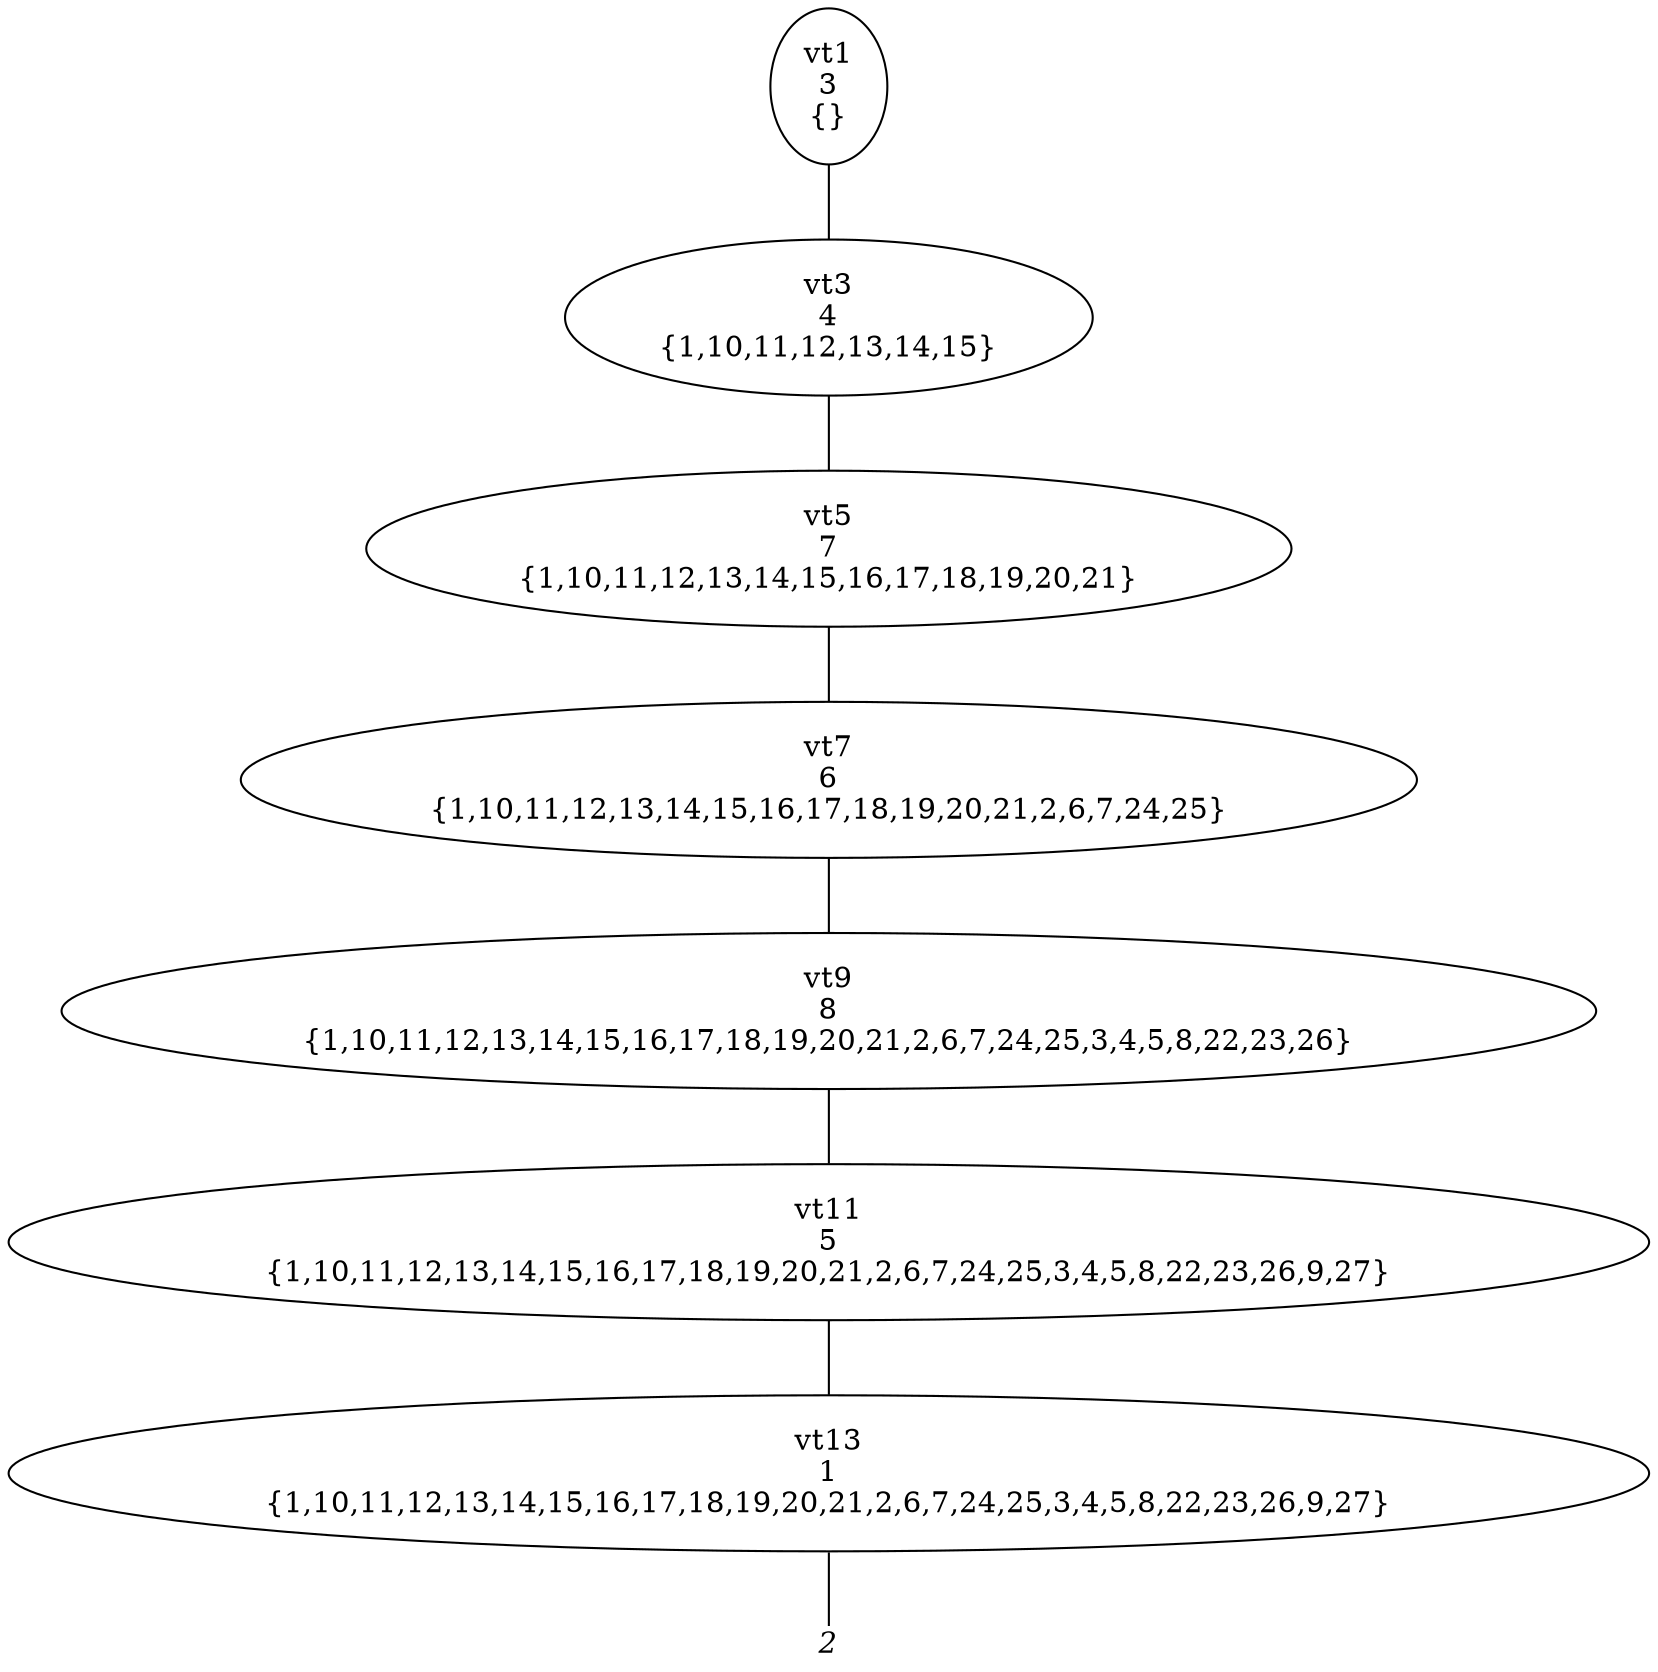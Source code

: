 
digraph vtree {

overlap=false

n1 [label="vt1
3
{}",shape="ellipse"]; 
n3 [label="vt3
4
{1,10,11,12,13,14,15}",shape="ellipse"]; 
n5 [label="vt5
7
{1,10,11,12,13,14,15,16,17,18,19,20,21}",shape="ellipse"]; 
n7 [label="vt7
6
{1,10,11,12,13,14,15,16,17,18,19,20,21,2,6,7,24,25}",shape="ellipse"]; 
n9 [label="vt9
8
{1,10,11,12,13,14,15,16,17,18,19,20,21,2,6,7,24,25,3,4,5,8,22,23,26}",shape="ellipse"]; 
n11 [label="vt11
5
{1,10,11,12,13,14,15,16,17,18,19,20,21,2,6,7,24,25,3,4,5,8,22,23,26,9,27}",shape="ellipse"]; 
n13 [label="vt13
1
{1,10,11,12,13,14,15,16,17,18,19,20,21,2,6,7,24,25,3,4,5,8,22,23,26,9,27}",shape="ellipse"]; 
n14 [label="2",fontname="Times-Italic",fontsize=14,shape=plaintext,fixedsize=true,width=.25,height=.25]; 
n1->n3 [arrowhead=none];
n3->n5 [arrowhead=none];
n5->n7 [arrowhead=none];
n7->n9 [arrowhead=none];
n9->n11 [arrowhead=none];
n11->n13 [arrowhead=none];
n13->n14 [arrowhead=none];


}